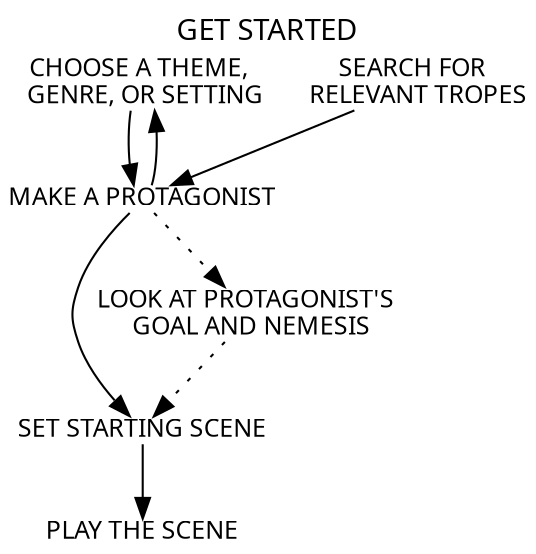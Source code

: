 digraph get_started {
    label = "GET STARTED";
    labelloc="t";
    fontname="Takota";
    node [shape="plain", style = "rounded", 
    fontname="Takota", fontsize=12]
    st1 [label = "CHOOSE A THEME, \n GENRE, OR SETTING"];
    st2 [label = "SEARCH FOR \n RELEVANT TROPES"];
    id1 [label = "SET STARTING SCENE"];
    pg1 [label = "MAKE A PROTAGONIST"];
    pg2 [label = "LOOK AT PROTAGONIST'S \n GOAL AND NEMESIS"];
    id2 [label = "PLAY THE SCENE"];

    st1, st2 -> pg1;
    pg1 -> id1, st1;
    pg1 -> pg2 [style = "dotted"];
    pg2 -> id1 [style = "dotted"];
    id1 -> id2;

}